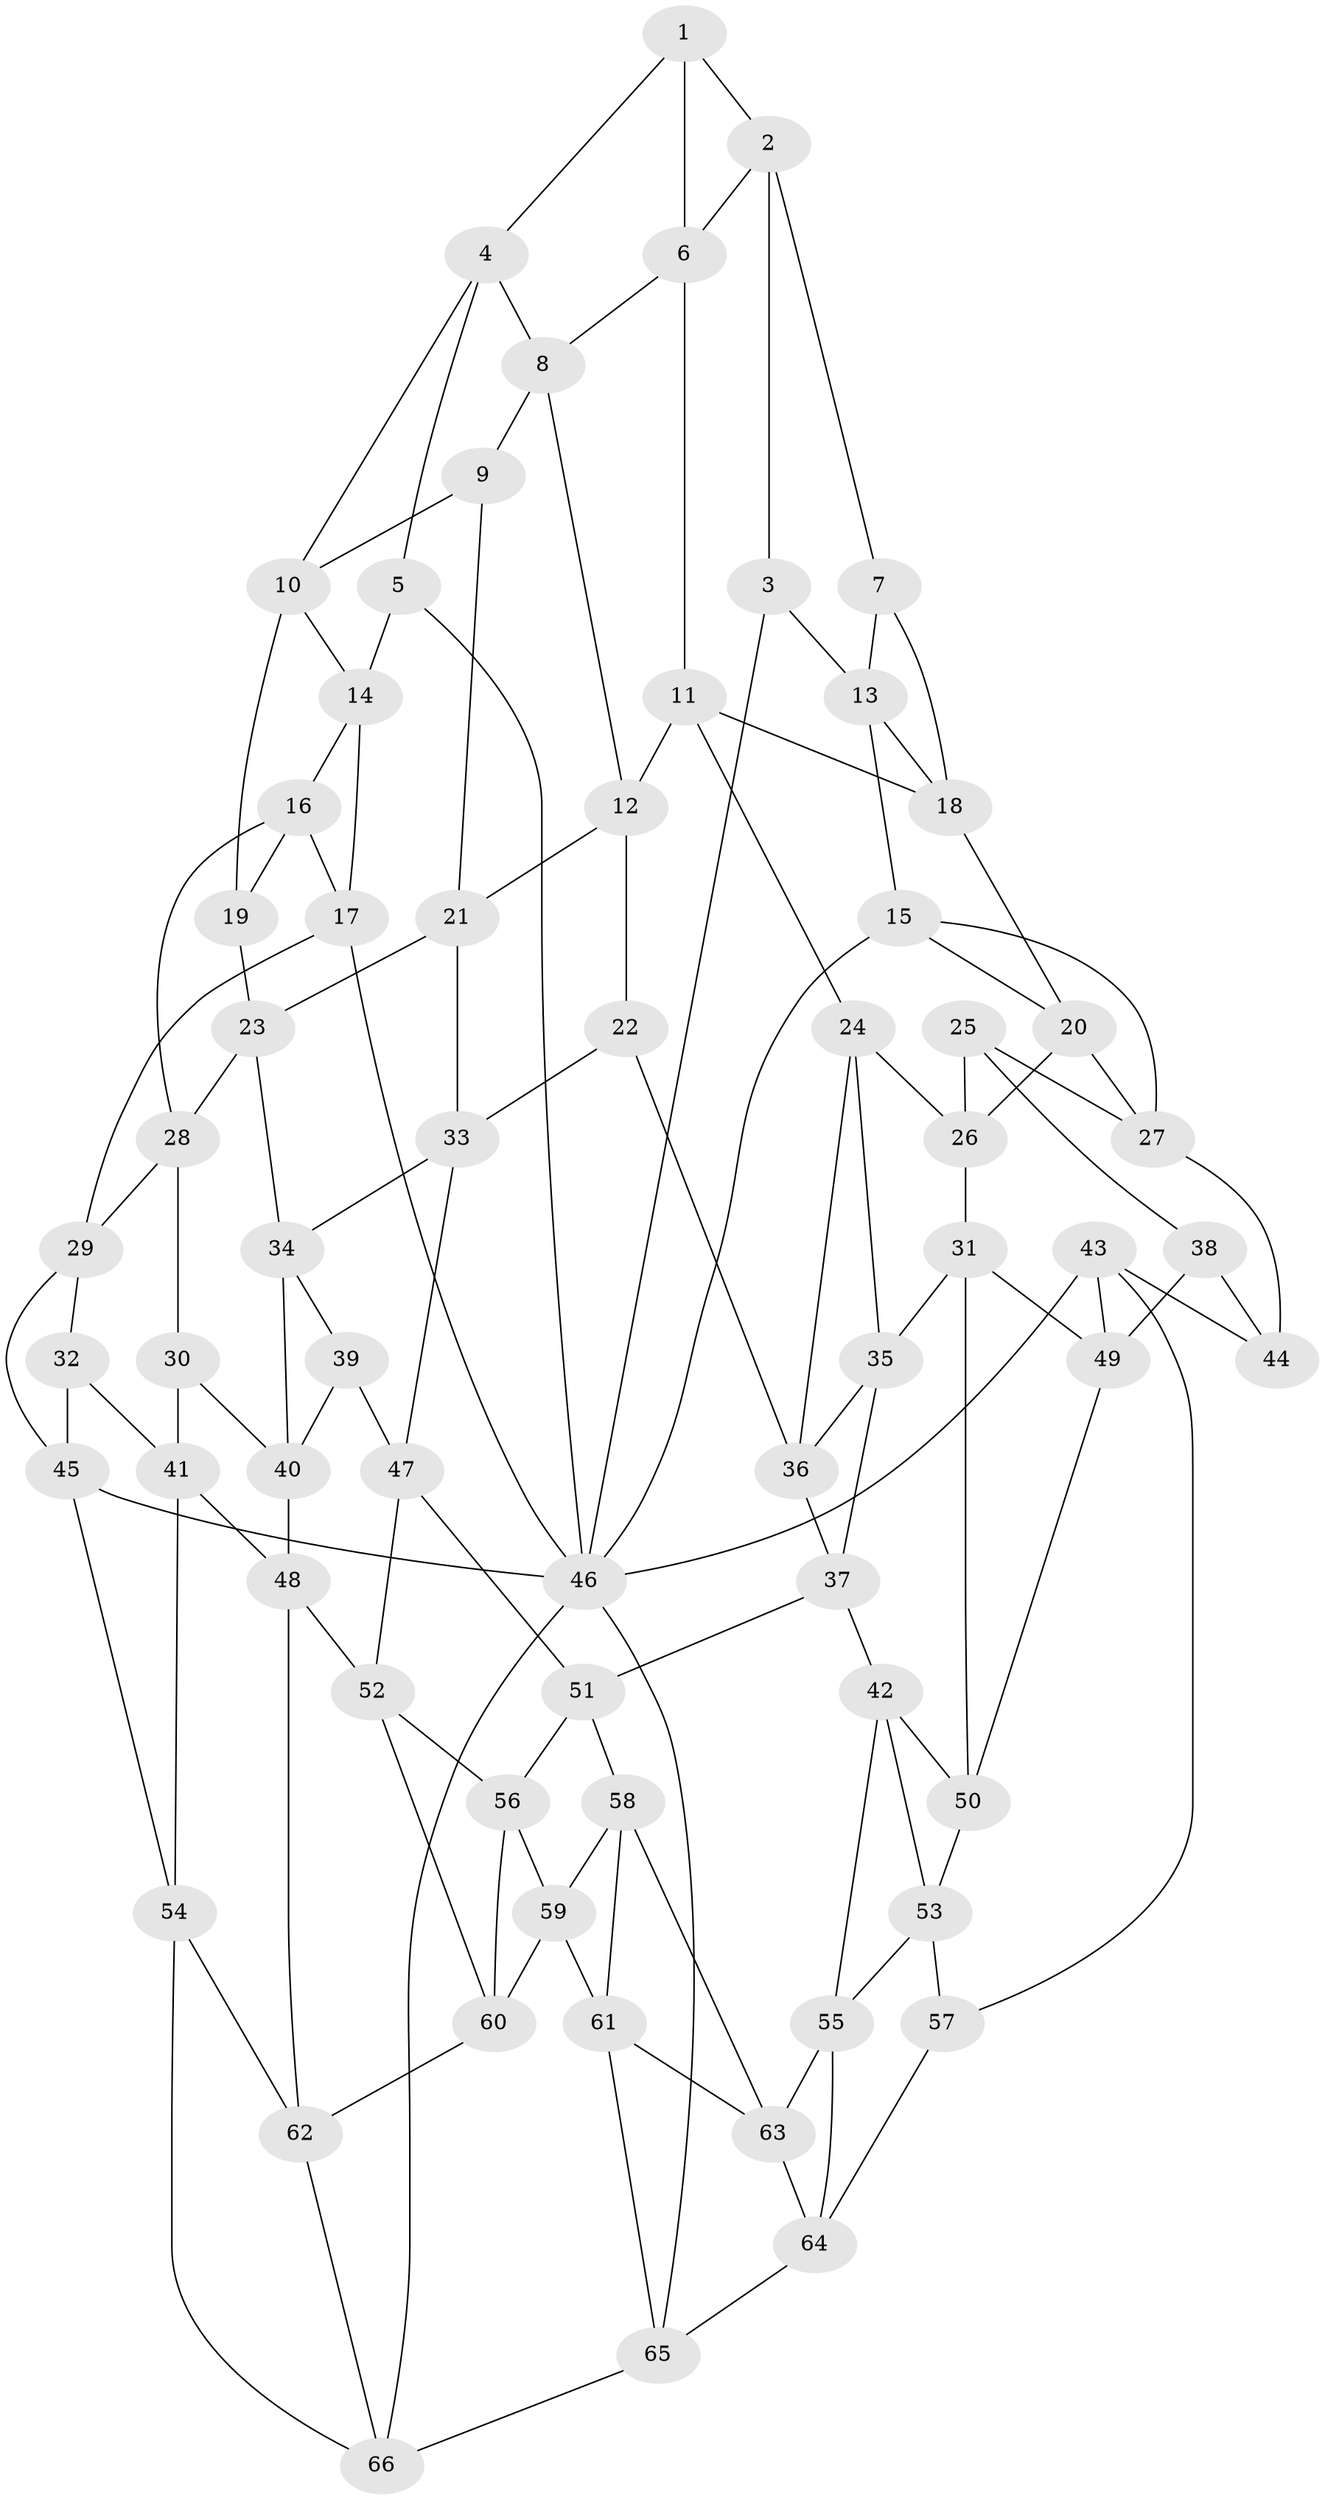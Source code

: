 // original degree distribution, {3: 0.022727272727272728, 4: 0.25, 6: 0.25, 5: 0.4772727272727273}
// Generated by graph-tools (version 1.1) at 2025/51/03/09/25 03:51:02]
// undirected, 66 vertices, 127 edges
graph export_dot {
graph [start="1"]
  node [color=gray90,style=filled];
  1;
  2;
  3;
  4;
  5;
  6;
  7;
  8;
  9;
  10;
  11;
  12;
  13;
  14;
  15;
  16;
  17;
  18;
  19;
  20;
  21;
  22;
  23;
  24;
  25;
  26;
  27;
  28;
  29;
  30;
  31;
  32;
  33;
  34;
  35;
  36;
  37;
  38;
  39;
  40;
  41;
  42;
  43;
  44;
  45;
  46;
  47;
  48;
  49;
  50;
  51;
  52;
  53;
  54;
  55;
  56;
  57;
  58;
  59;
  60;
  61;
  62;
  63;
  64;
  65;
  66;
  1 -- 2 [weight=1.0];
  1 -- 4 [weight=1.0];
  1 -- 6 [weight=1.0];
  2 -- 3 [weight=1.0];
  2 -- 6 [weight=1.0];
  2 -- 7 [weight=1.0];
  3 -- 13 [weight=1.0];
  3 -- 46 [weight=1.0];
  4 -- 5 [weight=1.0];
  4 -- 8 [weight=1.0];
  4 -- 10 [weight=1.0];
  5 -- 14 [weight=1.0];
  5 -- 46 [weight=1.0];
  6 -- 8 [weight=1.0];
  6 -- 11 [weight=1.0];
  7 -- 13 [weight=1.0];
  7 -- 18 [weight=1.0];
  8 -- 9 [weight=1.0];
  8 -- 12 [weight=1.0];
  9 -- 10 [weight=1.0];
  9 -- 21 [weight=1.0];
  10 -- 14 [weight=1.0];
  10 -- 19 [weight=1.0];
  11 -- 12 [weight=1.0];
  11 -- 18 [weight=1.0];
  11 -- 24 [weight=1.0];
  12 -- 21 [weight=1.0];
  12 -- 22 [weight=1.0];
  13 -- 15 [weight=1.0];
  13 -- 18 [weight=1.0];
  14 -- 16 [weight=1.0];
  14 -- 17 [weight=1.0];
  15 -- 20 [weight=1.0];
  15 -- 27 [weight=1.0];
  15 -- 46 [weight=1.0];
  16 -- 17 [weight=1.0];
  16 -- 19 [weight=1.0];
  16 -- 28 [weight=1.0];
  17 -- 29 [weight=1.0];
  17 -- 46 [weight=1.0];
  18 -- 20 [weight=1.0];
  19 -- 23 [weight=1.0];
  20 -- 26 [weight=1.0];
  20 -- 27 [weight=1.0];
  21 -- 23 [weight=1.0];
  21 -- 33 [weight=1.0];
  22 -- 33 [weight=1.0];
  22 -- 36 [weight=1.0];
  23 -- 28 [weight=1.0];
  23 -- 34 [weight=1.0];
  24 -- 26 [weight=1.0];
  24 -- 35 [weight=1.0];
  24 -- 36 [weight=1.0];
  25 -- 26 [weight=1.0];
  25 -- 27 [weight=1.0];
  25 -- 38 [weight=1.0];
  26 -- 31 [weight=1.0];
  27 -- 44 [weight=1.0];
  28 -- 29 [weight=1.0];
  28 -- 30 [weight=1.0];
  29 -- 32 [weight=1.0];
  29 -- 45 [weight=1.0];
  30 -- 40 [weight=1.0];
  30 -- 41 [weight=1.0];
  31 -- 35 [weight=1.0];
  31 -- 49 [weight=1.0];
  31 -- 50 [weight=1.0];
  32 -- 41 [weight=1.0];
  32 -- 45 [weight=1.0];
  33 -- 34 [weight=1.0];
  33 -- 47 [weight=1.0];
  34 -- 39 [weight=1.0];
  34 -- 40 [weight=1.0];
  35 -- 36 [weight=1.0];
  35 -- 37 [weight=1.0];
  36 -- 37 [weight=1.0];
  37 -- 42 [weight=1.0];
  37 -- 51 [weight=1.0];
  38 -- 44 [weight=2.0];
  38 -- 49 [weight=1.0];
  39 -- 40 [weight=1.0];
  39 -- 47 [weight=1.0];
  40 -- 48 [weight=1.0];
  41 -- 48 [weight=1.0];
  41 -- 54 [weight=1.0];
  42 -- 50 [weight=1.0];
  42 -- 53 [weight=1.0];
  42 -- 55 [weight=1.0];
  43 -- 44 [weight=1.0];
  43 -- 46 [weight=1.0];
  43 -- 49 [weight=1.0];
  43 -- 57 [weight=1.0];
  45 -- 46 [weight=1.0];
  45 -- 54 [weight=1.0];
  46 -- 65 [weight=1.0];
  46 -- 66 [weight=1.0];
  47 -- 51 [weight=1.0];
  47 -- 52 [weight=1.0];
  48 -- 52 [weight=1.0];
  48 -- 62 [weight=1.0];
  49 -- 50 [weight=1.0];
  50 -- 53 [weight=1.0];
  51 -- 56 [weight=1.0];
  51 -- 58 [weight=1.0];
  52 -- 56 [weight=1.0];
  52 -- 60 [weight=1.0];
  53 -- 55 [weight=1.0];
  53 -- 57 [weight=1.0];
  54 -- 62 [weight=1.0];
  54 -- 66 [weight=1.0];
  55 -- 63 [weight=1.0];
  55 -- 64 [weight=1.0];
  56 -- 59 [weight=1.0];
  56 -- 60 [weight=1.0];
  57 -- 64 [weight=1.0];
  58 -- 59 [weight=1.0];
  58 -- 61 [weight=1.0];
  58 -- 63 [weight=1.0];
  59 -- 60 [weight=1.0];
  59 -- 61 [weight=1.0];
  60 -- 62 [weight=1.0];
  61 -- 63 [weight=1.0];
  61 -- 65 [weight=1.0];
  62 -- 66 [weight=1.0];
  63 -- 64 [weight=1.0];
  64 -- 65 [weight=1.0];
  65 -- 66 [weight=1.0];
}
